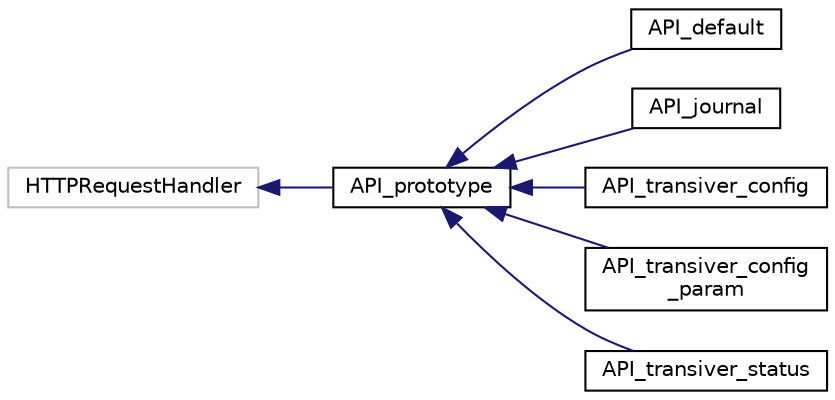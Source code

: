 digraph "Иерархия классов. Графический вид."
{
  edge [fontname="Helvetica",fontsize="10",labelfontname="Helvetica",labelfontsize="10"];
  node [fontname="Helvetica",fontsize="10",shape=record];
  rankdir="LR";
  Node6 [label="HTTPRequestHandler",height=0.2,width=0.4,color="grey75", fillcolor="white", style="filled"];
  Node6 -> Node0 [dir="back",color="midnightblue",fontsize="10",style="solid",fontname="Helvetica"];
  Node0 [label="API_prototype",height=0.2,width=0.4,color="black", fillcolor="white", style="filled",URL="$classAPI__prototype.html"];
  Node0 -> Node1 [dir="back",color="midnightblue",fontsize="10",style="solid",fontname="Helvetica"];
  Node1 [label="API_default",height=0.2,width=0.4,color="black", fillcolor="white", style="filled",URL="$classAPI__default.html"];
  Node0 -> Node2 [dir="back",color="midnightblue",fontsize="10",style="solid",fontname="Helvetica"];
  Node2 [label="API_journal",height=0.2,width=0.4,color="black", fillcolor="white", style="filled",URL="$classAPI__journal.html"];
  Node0 -> Node3 [dir="back",color="midnightblue",fontsize="10",style="solid",fontname="Helvetica"];
  Node3 [label="API_transiver_config",height=0.2,width=0.4,color="black", fillcolor="white", style="filled",URL="$classAPI__transiver__config.html"];
  Node0 -> Node4 [dir="back",color="midnightblue",fontsize="10",style="solid",fontname="Helvetica"];
  Node4 [label="API_transiver_config\l_param",height=0.2,width=0.4,color="black", fillcolor="white", style="filled",URL="$classAPI__transiver__config__param.html"];
  Node0 -> Node5 [dir="back",color="midnightblue",fontsize="10",style="solid",fontname="Helvetica"];
  Node5 [label="API_transiver_status",height=0.2,width=0.4,color="black", fillcolor="white", style="filled",URL="$classAPI__transiver__status.html"];
}
